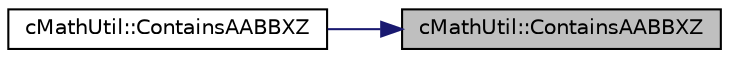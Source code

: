 digraph "cMathUtil::ContainsAABBXZ"
{
 // LATEX_PDF_SIZE
  edge [fontname="Helvetica",fontsize="10",labelfontname="Helvetica",labelfontsize="10"];
  node [fontname="Helvetica",fontsize="10",shape=record];
  rankdir="RL";
  Node1 [label="cMathUtil::ContainsAABBXZ",height=0.2,width=0.4,color="black", fillcolor="grey75", style="filled", fontcolor="black",tooltip=" "];
  Node1 -> Node2 [dir="back",color="midnightblue",fontsize="10",style="solid",fontname="Helvetica"];
  Node2 [label="cMathUtil::ContainsAABBXZ",height=0.2,width=0.4,color="black", fillcolor="white", style="filled",URL="$classc_math_util.html#a7f2553762dabda29bd8268da4c791bc8",tooltip=" "];
}
